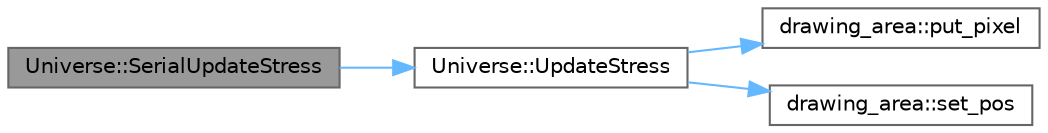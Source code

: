 digraph "Universe::SerialUpdateStress"
{
 // LATEX_PDF_SIZE
  bgcolor="transparent";
  edge [fontname=Helvetica,fontsize=10,labelfontname=Helvetica,labelfontsize=10];
  node [fontname=Helvetica,fontsize=10,shape=box,height=0.2,width=0.4];
  rankdir="LR";
  Node1 [id="Node000001",label="Universe::SerialUpdateStress",height=0.2,width=0.4,color="gray40", fillcolor="grey60", style="filled", fontcolor="black",tooltip=" "];
  Node1 -> Node2 [id="edge1_Node000001_Node000002",color="steelblue1",style="solid",tooltip=" "];
  Node2 [id="Node000002",label="Universe::UpdateStress",height=0.2,width=0.4,color="grey40", fillcolor="white", style="filled",URL="$class_universe.html#af23e20f02f1d377fb660e4eaa04e98f7",tooltip=" "];
  Node2 -> Node3 [id="edge2_Node000002_Node000003",color="steelblue1",style="solid",tooltip=" "];
  Node3 [id="Node000003",label="drawing_area::put_pixel",height=0.2,width=0.4,color="grey40", fillcolor="white", style="filled",URL="$classdrawing__area.html#ade68ff7564fbccb60151b2d6d2a33ae6",tooltip="put pixel in current position with incremental address calculating to next right pixel"];
  Node2 -> Node4 [id="edge3_Node000002_Node000004",color="steelblue1",style="solid",tooltip=" "];
  Node4 [id="Node000004",label="drawing_area::set_pos",height=0.2,width=0.4,color="grey40", fillcolor="white", style="filled",URL="$classdrawing__area.html#a75001db2c7b8a610ee00b8017b117abb",tooltip="set current position. local_x could be bigger then size_x"];
}
